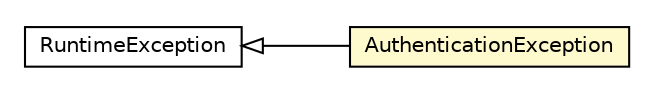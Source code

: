 #!/usr/local/bin/dot
#
# Class diagram 
# Generated by UMLGraph version R5_6-24-gf6e263 (http://www.umlgraph.org/)
#

digraph G {
	edge [fontname="Helvetica",fontsize=10,labelfontname="Helvetica",labelfontsize=10];
	node [fontname="Helvetica",fontsize=10,shape=plaintext];
	nodesep=0.25;
	ranksep=0.5;
	rankdir=LR;
	// com.gwtplatform.carstore.server.authentication.AuthenticationException
	c94864 [label=<<table title="com.gwtplatform.carstore.server.authentication.AuthenticationException" border="0" cellborder="1" cellspacing="0" cellpadding="2" port="p" bgcolor="lemonChiffon" href="./AuthenticationException.html">
		<tr><td><table border="0" cellspacing="0" cellpadding="1">
<tr><td align="center" balign="center"> AuthenticationException </td></tr>
		</table></td></tr>
		</table>>, URL="./AuthenticationException.html", fontname="Helvetica", fontcolor="black", fontsize=10.0];
	//com.gwtplatform.carstore.server.authentication.AuthenticationException extends java.lang.RuntimeException
	c94913:p -> c94864:p [dir=back,arrowtail=empty];
	// java.lang.RuntimeException
	c94913 [label=<<table title="java.lang.RuntimeException" border="0" cellborder="1" cellspacing="0" cellpadding="2" port="p" href="http://download.oracle.com/javase/6/docs/api/java/lang/RuntimeException.html">
		<tr><td><table border="0" cellspacing="0" cellpadding="1">
<tr><td align="center" balign="center"> RuntimeException </td></tr>
		</table></td></tr>
		</table>>, URL="http://download.oracle.com/javase/6/docs/api/java/lang/RuntimeException.html", fontname="Helvetica", fontcolor="black", fontsize=10.0];
}

